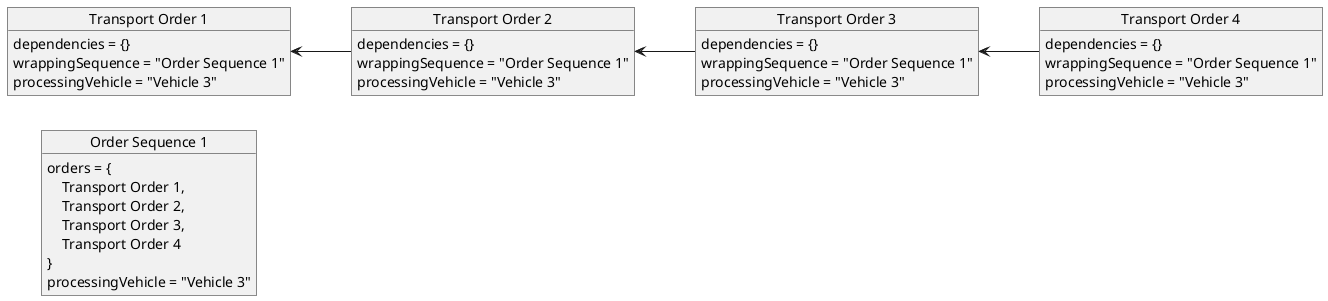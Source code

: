 @startuml
' SPDX-FileCopyrightText: The openTCS Authors
' SPDX-License-Identifier: CC-BY-4.0

skinparam monochrome true
left to right direction

object "Order Sequence 1" as orderSequence1 {
  orders = {
<i>    </i>Transport Order 1,
<i>    </i>Transport Order 2,
<i>    </i>Transport Order 3,
<i>    </i>Transport Order 4\n}
  processingVehicle = "Vehicle 3"
}

object "Transport Order 1" as transportOrder1 {
  dependencies = {}
  wrappingSequence = "Order Sequence 1"
  processingVehicle = "Vehicle 3"
}

object "Transport Order 2" as transportOrder2 {
  dependencies = {}
  wrappingSequence = "Order Sequence 1"
  processingVehicle = "Vehicle 3"
}

object "Transport Order 3" as transportOrder3 {
  dependencies = {}
  wrappingSequence = "Order Sequence 1"
  processingVehicle = "Vehicle 3"
}

object "Transport Order 4" as transportOrder4 {
  dependencies = {}
  wrappingSequence = "Order Sequence 1"
  processingVehicle = "Vehicle 3"
}

transportOrder1 <-- transportOrder2
transportOrder2 <-- transportOrder3
transportOrder3 <-- transportOrder4
@enduml
